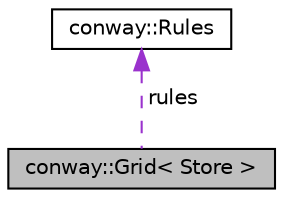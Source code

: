 digraph "conway::Grid&lt; Store &gt;"
{
 // LATEX_PDF_SIZE
  edge [fontname="Helvetica",fontsize="10",labelfontname="Helvetica",labelfontsize="10"];
  node [fontname="Helvetica",fontsize="10",shape=record];
  Node1 [label="conway::Grid\< Store \>",height=0.2,width=0.4,color="black", fillcolor="grey75", style="filled", fontcolor="black",tooltip=" "];
  Node2 -> Node1 [dir="back",color="darkorchid3",fontsize="10",style="dashed",label=" rules" ];
  Node2 [label="conway::Rules",height=0.2,width=0.4,color="black", fillcolor="white", style="filled",URL="$structconway_1_1Rules.html",tooltip=" "];
}
